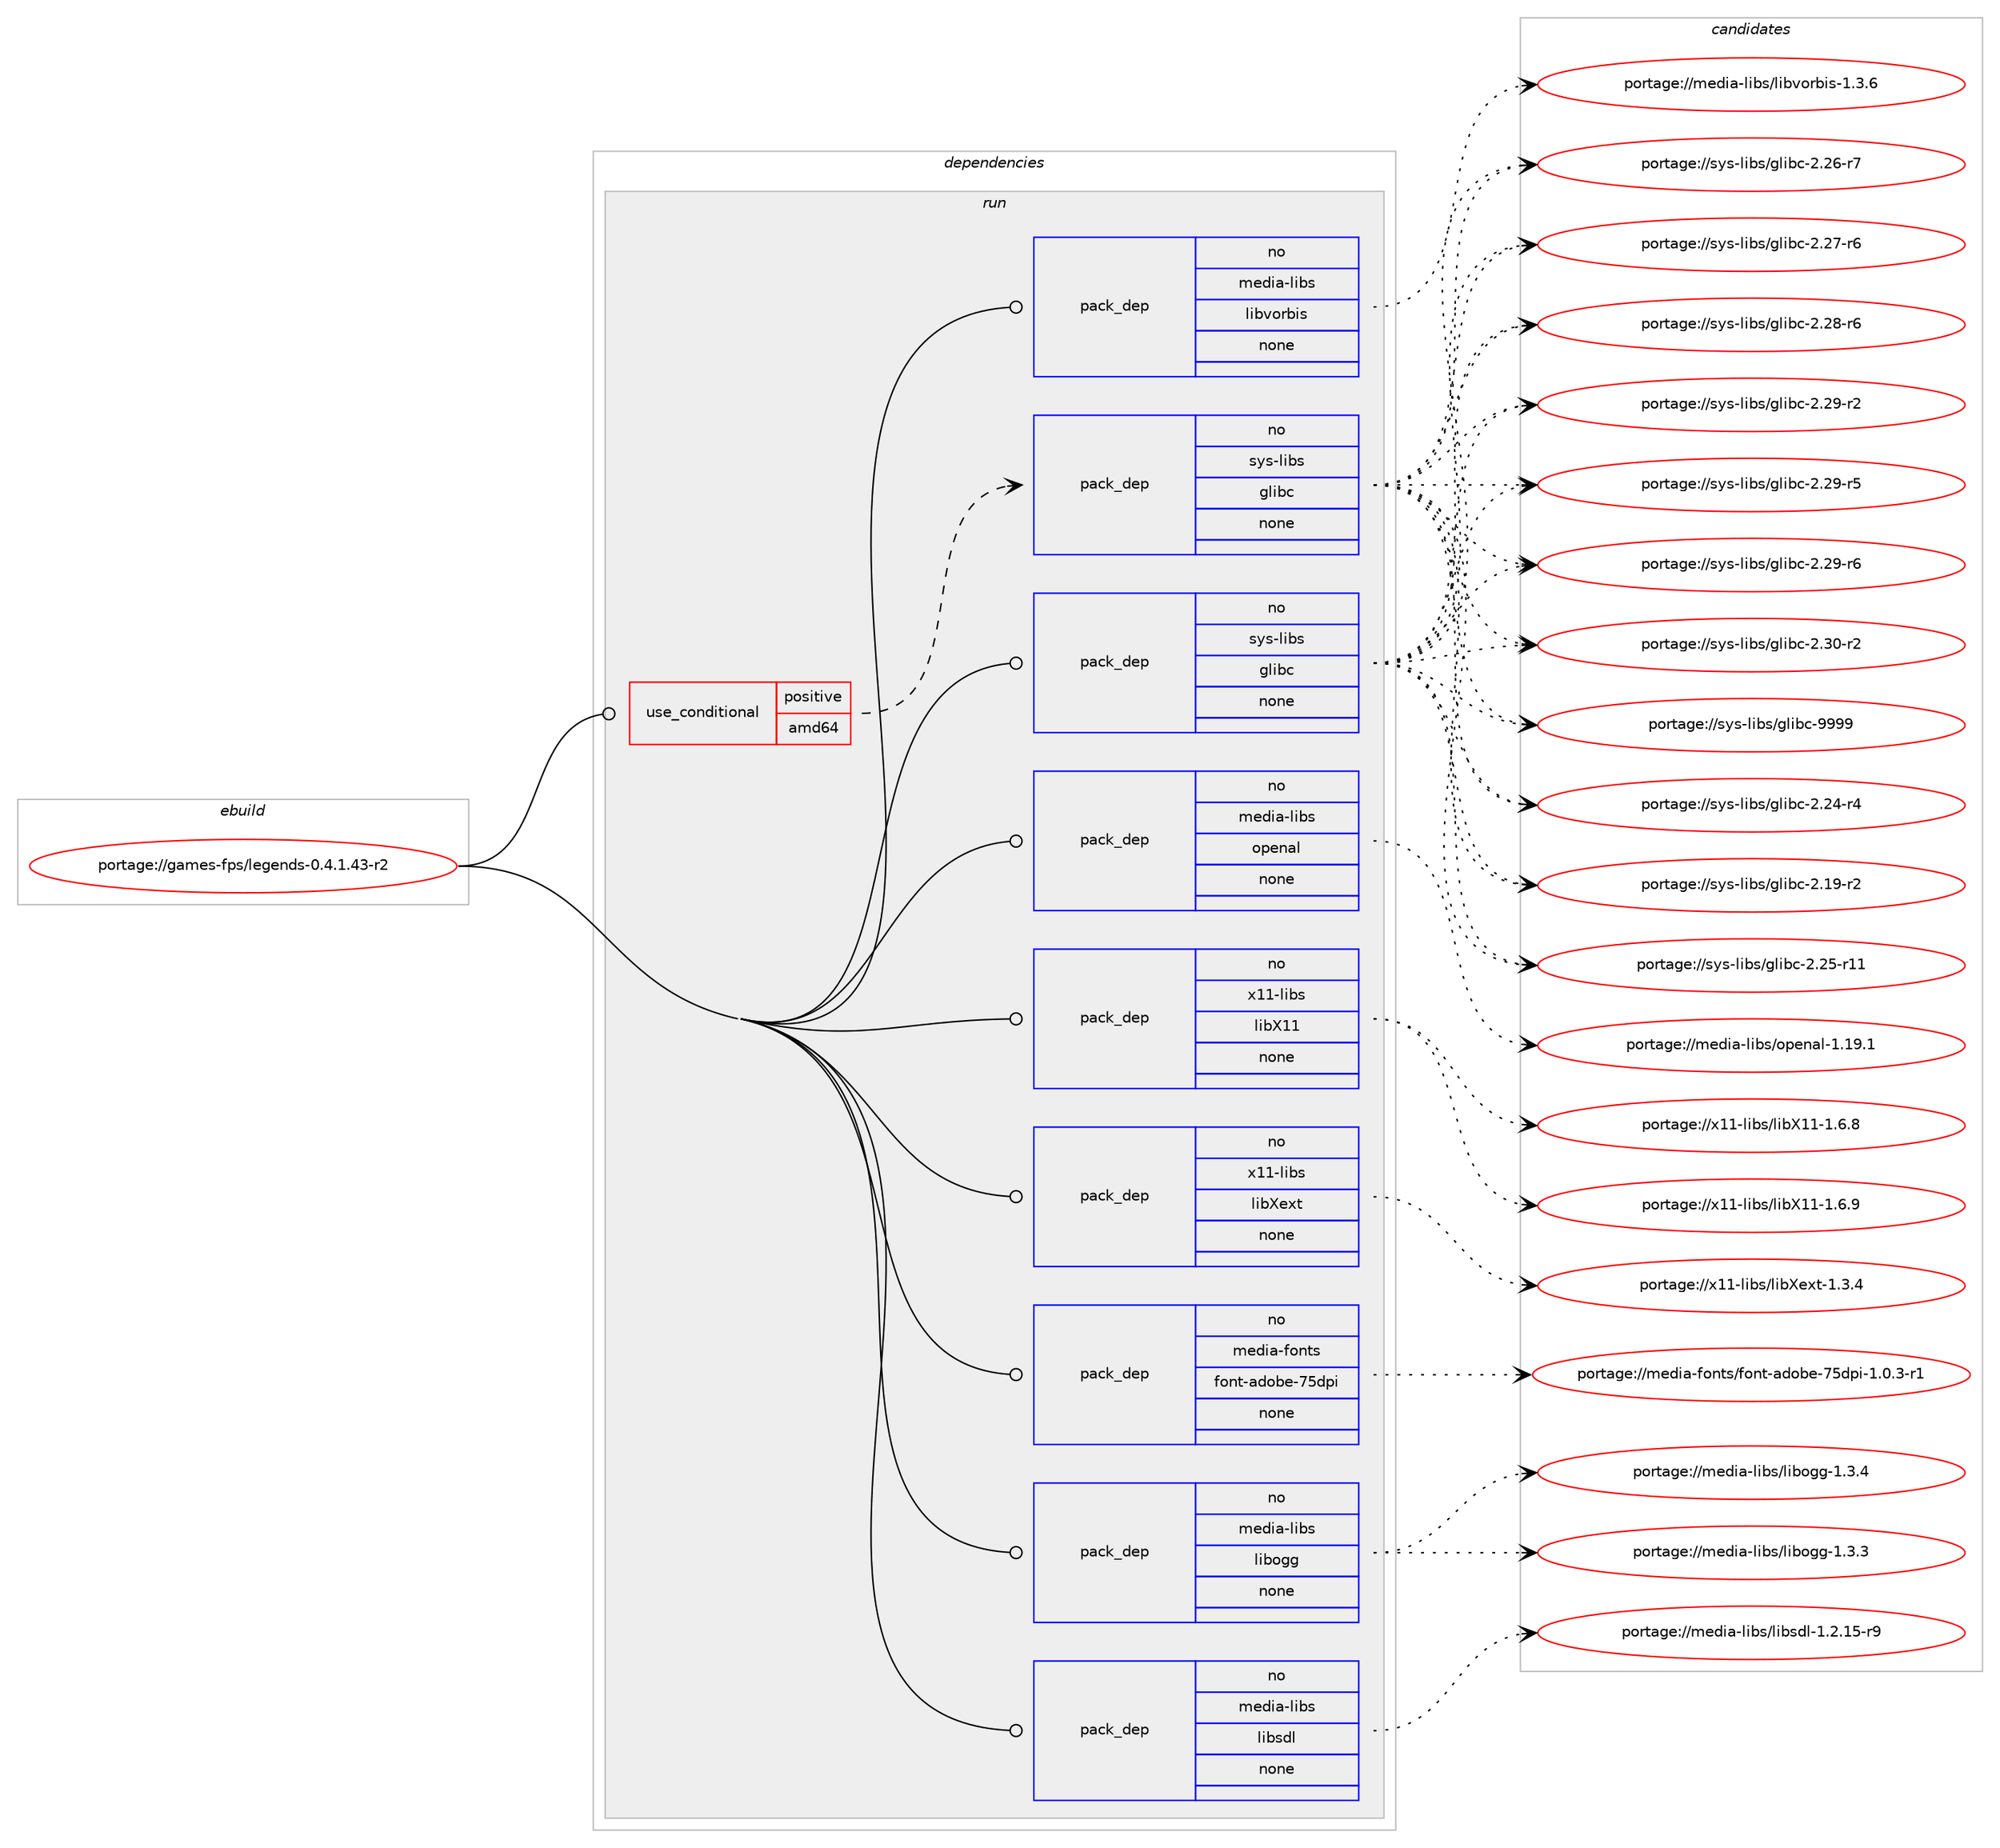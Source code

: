 digraph prolog {

# *************
# Graph options
# *************

newrank=true;
concentrate=true;
compound=true;
graph [rankdir=LR,fontname=Helvetica,fontsize=10,ranksep=1.5];#, ranksep=2.5, nodesep=0.2];
edge  [arrowhead=vee];
node  [fontname=Helvetica,fontsize=10];

# **********
# The ebuild
# **********

subgraph cluster_leftcol {
color=gray;
rank=same;
label=<<i>ebuild</i>>;
id [label="portage://games-fps/legends-0.4.1.43-r2", color=red, width=4, href="../games-fps/legends-0.4.1.43-r2.svg"];
}

# ****************
# The dependencies
# ****************

subgraph cluster_midcol {
color=gray;
label=<<i>dependencies</i>>;
subgraph cluster_compile {
fillcolor="#eeeeee";
style=filled;
label=<<i>compile</i>>;
}
subgraph cluster_compileandrun {
fillcolor="#eeeeee";
style=filled;
label=<<i>compile and run</i>>;
}
subgraph cluster_run {
fillcolor="#eeeeee";
style=filled;
label=<<i>run</i>>;
subgraph cond73206 {
dependency272899 [label=<<TABLE BORDER="0" CELLBORDER="1" CELLSPACING="0" CELLPADDING="4"><TR><TD ROWSPAN="3" CELLPADDING="10">use_conditional</TD></TR><TR><TD>positive</TD></TR><TR><TD>amd64</TD></TR></TABLE>>, shape=none, color=red];
subgraph pack195826 {
dependency272900 [label=<<TABLE BORDER="0" CELLBORDER="1" CELLSPACING="0" CELLPADDING="4" WIDTH="220"><TR><TD ROWSPAN="6" CELLPADDING="30">pack_dep</TD></TR><TR><TD WIDTH="110">no</TD></TR><TR><TD>sys-libs</TD></TR><TR><TD>glibc</TD></TR><TR><TD>none</TD></TR><TR><TD></TD></TR></TABLE>>, shape=none, color=blue];
}
dependency272899:e -> dependency272900:w [weight=20,style="dashed",arrowhead="vee"];
}
id:e -> dependency272899:w [weight=20,style="solid",arrowhead="odot"];
subgraph pack195827 {
dependency272901 [label=<<TABLE BORDER="0" CELLBORDER="1" CELLSPACING="0" CELLPADDING="4" WIDTH="220"><TR><TD ROWSPAN="6" CELLPADDING="30">pack_dep</TD></TR><TR><TD WIDTH="110">no</TD></TR><TR><TD>media-fonts</TD></TR><TR><TD>font-adobe-75dpi</TD></TR><TR><TD>none</TD></TR><TR><TD></TD></TR></TABLE>>, shape=none, color=blue];
}
id:e -> dependency272901:w [weight=20,style="solid",arrowhead="odot"];
subgraph pack195828 {
dependency272902 [label=<<TABLE BORDER="0" CELLBORDER="1" CELLSPACING="0" CELLPADDING="4" WIDTH="220"><TR><TD ROWSPAN="6" CELLPADDING="30">pack_dep</TD></TR><TR><TD WIDTH="110">no</TD></TR><TR><TD>media-libs</TD></TR><TR><TD>libogg</TD></TR><TR><TD>none</TD></TR><TR><TD></TD></TR></TABLE>>, shape=none, color=blue];
}
id:e -> dependency272902:w [weight=20,style="solid",arrowhead="odot"];
subgraph pack195829 {
dependency272903 [label=<<TABLE BORDER="0" CELLBORDER="1" CELLSPACING="0" CELLPADDING="4" WIDTH="220"><TR><TD ROWSPAN="6" CELLPADDING="30">pack_dep</TD></TR><TR><TD WIDTH="110">no</TD></TR><TR><TD>media-libs</TD></TR><TR><TD>libsdl</TD></TR><TR><TD>none</TD></TR><TR><TD></TD></TR></TABLE>>, shape=none, color=blue];
}
id:e -> dependency272903:w [weight=20,style="solid",arrowhead="odot"];
subgraph pack195830 {
dependency272904 [label=<<TABLE BORDER="0" CELLBORDER="1" CELLSPACING="0" CELLPADDING="4" WIDTH="220"><TR><TD ROWSPAN="6" CELLPADDING="30">pack_dep</TD></TR><TR><TD WIDTH="110">no</TD></TR><TR><TD>media-libs</TD></TR><TR><TD>libvorbis</TD></TR><TR><TD>none</TD></TR><TR><TD></TD></TR></TABLE>>, shape=none, color=blue];
}
id:e -> dependency272904:w [weight=20,style="solid",arrowhead="odot"];
subgraph pack195831 {
dependency272905 [label=<<TABLE BORDER="0" CELLBORDER="1" CELLSPACING="0" CELLPADDING="4" WIDTH="220"><TR><TD ROWSPAN="6" CELLPADDING="30">pack_dep</TD></TR><TR><TD WIDTH="110">no</TD></TR><TR><TD>media-libs</TD></TR><TR><TD>openal</TD></TR><TR><TD>none</TD></TR><TR><TD></TD></TR></TABLE>>, shape=none, color=blue];
}
id:e -> dependency272905:w [weight=20,style="solid",arrowhead="odot"];
subgraph pack195832 {
dependency272906 [label=<<TABLE BORDER="0" CELLBORDER="1" CELLSPACING="0" CELLPADDING="4" WIDTH="220"><TR><TD ROWSPAN="6" CELLPADDING="30">pack_dep</TD></TR><TR><TD WIDTH="110">no</TD></TR><TR><TD>sys-libs</TD></TR><TR><TD>glibc</TD></TR><TR><TD>none</TD></TR><TR><TD></TD></TR></TABLE>>, shape=none, color=blue];
}
id:e -> dependency272906:w [weight=20,style="solid",arrowhead="odot"];
subgraph pack195833 {
dependency272907 [label=<<TABLE BORDER="0" CELLBORDER="1" CELLSPACING="0" CELLPADDING="4" WIDTH="220"><TR><TD ROWSPAN="6" CELLPADDING="30">pack_dep</TD></TR><TR><TD WIDTH="110">no</TD></TR><TR><TD>x11-libs</TD></TR><TR><TD>libX11</TD></TR><TR><TD>none</TD></TR><TR><TD></TD></TR></TABLE>>, shape=none, color=blue];
}
id:e -> dependency272907:w [weight=20,style="solid",arrowhead="odot"];
subgraph pack195834 {
dependency272908 [label=<<TABLE BORDER="0" CELLBORDER="1" CELLSPACING="0" CELLPADDING="4" WIDTH="220"><TR><TD ROWSPAN="6" CELLPADDING="30">pack_dep</TD></TR><TR><TD WIDTH="110">no</TD></TR><TR><TD>x11-libs</TD></TR><TR><TD>libXext</TD></TR><TR><TD>none</TD></TR><TR><TD></TD></TR></TABLE>>, shape=none, color=blue];
}
id:e -> dependency272908:w [weight=20,style="solid",arrowhead="odot"];
}
}

# **************
# The candidates
# **************

subgraph cluster_choices {
rank=same;
color=gray;
label=<<i>candidates</i>>;

subgraph choice195826 {
color=black;
nodesep=1;
choiceportage115121115451081059811547103108105989945504649574511450 [label="portage://sys-libs/glibc-2.19-r2", color=red, width=4,href="../sys-libs/glibc-2.19-r2.svg"];
choiceportage115121115451081059811547103108105989945504650524511452 [label="portage://sys-libs/glibc-2.24-r4", color=red, width=4,href="../sys-libs/glibc-2.24-r4.svg"];
choiceportage11512111545108105981154710310810598994550465053451144949 [label="portage://sys-libs/glibc-2.25-r11", color=red, width=4,href="../sys-libs/glibc-2.25-r11.svg"];
choiceportage115121115451081059811547103108105989945504650544511455 [label="portage://sys-libs/glibc-2.26-r7", color=red, width=4,href="../sys-libs/glibc-2.26-r7.svg"];
choiceportage115121115451081059811547103108105989945504650554511454 [label="portage://sys-libs/glibc-2.27-r6", color=red, width=4,href="../sys-libs/glibc-2.27-r6.svg"];
choiceportage115121115451081059811547103108105989945504650564511454 [label="portage://sys-libs/glibc-2.28-r6", color=red, width=4,href="../sys-libs/glibc-2.28-r6.svg"];
choiceportage115121115451081059811547103108105989945504650574511450 [label="portage://sys-libs/glibc-2.29-r2", color=red, width=4,href="../sys-libs/glibc-2.29-r2.svg"];
choiceportage115121115451081059811547103108105989945504650574511453 [label="portage://sys-libs/glibc-2.29-r5", color=red, width=4,href="../sys-libs/glibc-2.29-r5.svg"];
choiceportage115121115451081059811547103108105989945504650574511454 [label="portage://sys-libs/glibc-2.29-r6", color=red, width=4,href="../sys-libs/glibc-2.29-r6.svg"];
choiceportage115121115451081059811547103108105989945504651484511450 [label="portage://sys-libs/glibc-2.30-r2", color=red, width=4,href="../sys-libs/glibc-2.30-r2.svg"];
choiceportage11512111545108105981154710310810598994557575757 [label="portage://sys-libs/glibc-9999", color=red, width=4,href="../sys-libs/glibc-9999.svg"];
dependency272900:e -> choiceportage115121115451081059811547103108105989945504649574511450:w [style=dotted,weight="100"];
dependency272900:e -> choiceportage115121115451081059811547103108105989945504650524511452:w [style=dotted,weight="100"];
dependency272900:e -> choiceportage11512111545108105981154710310810598994550465053451144949:w [style=dotted,weight="100"];
dependency272900:e -> choiceportage115121115451081059811547103108105989945504650544511455:w [style=dotted,weight="100"];
dependency272900:e -> choiceportage115121115451081059811547103108105989945504650554511454:w [style=dotted,weight="100"];
dependency272900:e -> choiceportage115121115451081059811547103108105989945504650564511454:w [style=dotted,weight="100"];
dependency272900:e -> choiceportage115121115451081059811547103108105989945504650574511450:w [style=dotted,weight="100"];
dependency272900:e -> choiceportage115121115451081059811547103108105989945504650574511453:w [style=dotted,weight="100"];
dependency272900:e -> choiceportage115121115451081059811547103108105989945504650574511454:w [style=dotted,weight="100"];
dependency272900:e -> choiceportage115121115451081059811547103108105989945504651484511450:w [style=dotted,weight="100"];
dependency272900:e -> choiceportage11512111545108105981154710310810598994557575757:w [style=dotted,weight="100"];
}
subgraph choice195827 {
color=black;
nodesep=1;
choiceportage1091011001059745102111110116115471021111101164597100111981014555531001121054549464846514511449 [label="portage://media-fonts/font-adobe-75dpi-1.0.3-r1", color=red, width=4,href="../media-fonts/font-adobe-75dpi-1.0.3-r1.svg"];
dependency272901:e -> choiceportage1091011001059745102111110116115471021111101164597100111981014555531001121054549464846514511449:w [style=dotted,weight="100"];
}
subgraph choice195828 {
color=black;
nodesep=1;
choiceportage1091011001059745108105981154710810598111103103454946514651 [label="portage://media-libs/libogg-1.3.3", color=red, width=4,href="../media-libs/libogg-1.3.3.svg"];
choiceportage1091011001059745108105981154710810598111103103454946514652 [label="portage://media-libs/libogg-1.3.4", color=red, width=4,href="../media-libs/libogg-1.3.4.svg"];
dependency272902:e -> choiceportage1091011001059745108105981154710810598111103103454946514651:w [style=dotted,weight="100"];
dependency272902:e -> choiceportage1091011001059745108105981154710810598111103103454946514652:w [style=dotted,weight="100"];
}
subgraph choice195829 {
color=black;
nodesep=1;
choiceportage1091011001059745108105981154710810598115100108454946504649534511457 [label="portage://media-libs/libsdl-1.2.15-r9", color=red, width=4,href="../media-libs/libsdl-1.2.15-r9.svg"];
dependency272903:e -> choiceportage1091011001059745108105981154710810598115100108454946504649534511457:w [style=dotted,weight="100"];
}
subgraph choice195830 {
color=black;
nodesep=1;
choiceportage109101100105974510810598115471081059811811111498105115454946514654 [label="portage://media-libs/libvorbis-1.3.6", color=red, width=4,href="../media-libs/libvorbis-1.3.6.svg"];
dependency272904:e -> choiceportage109101100105974510810598115471081059811811111498105115454946514654:w [style=dotted,weight="100"];
}
subgraph choice195831 {
color=black;
nodesep=1;
choiceportage109101100105974510810598115471111121011109710845494649574649 [label="portage://media-libs/openal-1.19.1", color=red, width=4,href="../media-libs/openal-1.19.1.svg"];
dependency272905:e -> choiceportage109101100105974510810598115471111121011109710845494649574649:w [style=dotted,weight="100"];
}
subgraph choice195832 {
color=black;
nodesep=1;
choiceportage115121115451081059811547103108105989945504649574511450 [label="portage://sys-libs/glibc-2.19-r2", color=red, width=4,href="../sys-libs/glibc-2.19-r2.svg"];
choiceportage115121115451081059811547103108105989945504650524511452 [label="portage://sys-libs/glibc-2.24-r4", color=red, width=4,href="../sys-libs/glibc-2.24-r4.svg"];
choiceportage11512111545108105981154710310810598994550465053451144949 [label="portage://sys-libs/glibc-2.25-r11", color=red, width=4,href="../sys-libs/glibc-2.25-r11.svg"];
choiceportage115121115451081059811547103108105989945504650544511455 [label="portage://sys-libs/glibc-2.26-r7", color=red, width=4,href="../sys-libs/glibc-2.26-r7.svg"];
choiceportage115121115451081059811547103108105989945504650554511454 [label="portage://sys-libs/glibc-2.27-r6", color=red, width=4,href="../sys-libs/glibc-2.27-r6.svg"];
choiceportage115121115451081059811547103108105989945504650564511454 [label="portage://sys-libs/glibc-2.28-r6", color=red, width=4,href="../sys-libs/glibc-2.28-r6.svg"];
choiceportage115121115451081059811547103108105989945504650574511450 [label="portage://sys-libs/glibc-2.29-r2", color=red, width=4,href="../sys-libs/glibc-2.29-r2.svg"];
choiceportage115121115451081059811547103108105989945504650574511453 [label="portage://sys-libs/glibc-2.29-r5", color=red, width=4,href="../sys-libs/glibc-2.29-r5.svg"];
choiceportage115121115451081059811547103108105989945504650574511454 [label="portage://sys-libs/glibc-2.29-r6", color=red, width=4,href="../sys-libs/glibc-2.29-r6.svg"];
choiceportage115121115451081059811547103108105989945504651484511450 [label="portage://sys-libs/glibc-2.30-r2", color=red, width=4,href="../sys-libs/glibc-2.30-r2.svg"];
choiceportage11512111545108105981154710310810598994557575757 [label="portage://sys-libs/glibc-9999", color=red, width=4,href="../sys-libs/glibc-9999.svg"];
dependency272906:e -> choiceportage115121115451081059811547103108105989945504649574511450:w [style=dotted,weight="100"];
dependency272906:e -> choiceportage115121115451081059811547103108105989945504650524511452:w [style=dotted,weight="100"];
dependency272906:e -> choiceportage11512111545108105981154710310810598994550465053451144949:w [style=dotted,weight="100"];
dependency272906:e -> choiceportage115121115451081059811547103108105989945504650544511455:w [style=dotted,weight="100"];
dependency272906:e -> choiceportage115121115451081059811547103108105989945504650554511454:w [style=dotted,weight="100"];
dependency272906:e -> choiceportage115121115451081059811547103108105989945504650564511454:w [style=dotted,weight="100"];
dependency272906:e -> choiceportage115121115451081059811547103108105989945504650574511450:w [style=dotted,weight="100"];
dependency272906:e -> choiceportage115121115451081059811547103108105989945504650574511453:w [style=dotted,weight="100"];
dependency272906:e -> choiceportage115121115451081059811547103108105989945504650574511454:w [style=dotted,weight="100"];
dependency272906:e -> choiceportage115121115451081059811547103108105989945504651484511450:w [style=dotted,weight="100"];
dependency272906:e -> choiceportage11512111545108105981154710310810598994557575757:w [style=dotted,weight="100"];
}
subgraph choice195833 {
color=black;
nodesep=1;
choiceportage120494945108105981154710810598884949454946544656 [label="portage://x11-libs/libX11-1.6.8", color=red, width=4,href="../x11-libs/libX11-1.6.8.svg"];
choiceportage120494945108105981154710810598884949454946544657 [label="portage://x11-libs/libX11-1.6.9", color=red, width=4,href="../x11-libs/libX11-1.6.9.svg"];
dependency272907:e -> choiceportage120494945108105981154710810598884949454946544656:w [style=dotted,weight="100"];
dependency272907:e -> choiceportage120494945108105981154710810598884949454946544657:w [style=dotted,weight="100"];
}
subgraph choice195834 {
color=black;
nodesep=1;
choiceportage12049494510810598115471081059888101120116454946514652 [label="portage://x11-libs/libXext-1.3.4", color=red, width=4,href="../x11-libs/libXext-1.3.4.svg"];
dependency272908:e -> choiceportage12049494510810598115471081059888101120116454946514652:w [style=dotted,weight="100"];
}
}

}

